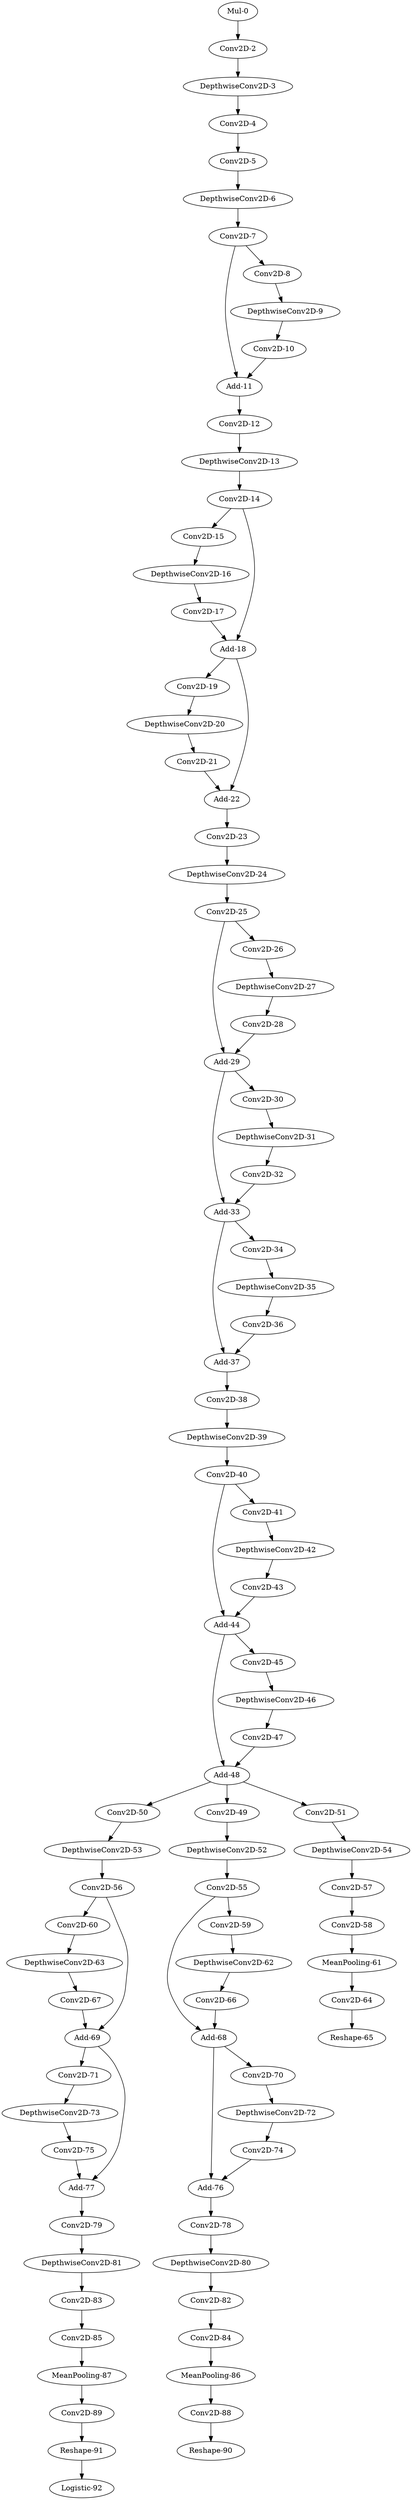 digraph G {
"Mul-0"->"Conv2D-2";
"Mul-0" [weight=0.132003];
"Conv2D-2"->"DepthwiseConv2D-3";
"Conv2D-2" [weight=0.660808];
"DepthwiseConv2D-3"->"Conv2D-4";
"DepthwiseConv2D-3" [weight=0.440417];
"Conv2D-4"->"Conv2D-5";
"Conv2D-4" [weight=0.237765];
"Conv2D-5"->"DepthwiseConv2D-6";
"Conv2D-5" [weight=0.981557];
"DepthwiseConv2D-6"->"Conv2D-7";
"DepthwiseConv2D-6" [weight=0.90178];
"Conv2D-7"->"Add-11";
"Conv2D-7"->"Conv2D-8";
"Conv2D-7" [weight=0.319386];
"Conv2D-8"->"DepthwiseConv2D-9";
"Conv2D-8" [weight=0.390973];
"DepthwiseConv2D-9"->"Conv2D-10";
"DepthwiseConv2D-9" [weight=0.895732];
"Conv2D-10"->"Add-11";
"Conv2D-10" [weight=0.50619];
"Add-11"->"Conv2D-12";
"Add-11" [weight=0.038785];
"Conv2D-12"->"DepthwiseConv2D-13";
"Conv2D-12" [weight=0.418593];
"DepthwiseConv2D-13"->"Conv2D-14";
"DepthwiseConv2D-13" [weight=0.246235];
"Conv2D-14"->"Conv2D-15";
"Conv2D-14"->"Add-18";
"Conv2D-14" [weight=0.109505];
"Conv2D-15"->"DepthwiseConv2D-16";
"Conv2D-15" [weight=0.105995];
"DepthwiseConv2D-16"->"Conv2D-17";
"DepthwiseConv2D-16" [weight=0.20849];
"Conv2D-17"->"Add-18";
"Conv2D-17" [weight=0.102543];
"Add-18"->"Conv2D-19";
"Add-18"->"Add-22";
"Add-18" [weight=0.0093];
"Conv2D-19"->"DepthwiseConv2D-20";
"Conv2D-19" [weight=0.110105];
"DepthwiseConv2D-20"->"Conv2D-21";
"DepthwiseConv2D-20" [weight=0.208578];
"Conv2D-21"->"Add-22";
"Conv2D-21" [weight=0.102928];
"Add-22"->"Conv2D-23";
"Add-22" [weight=0.008937];
"Conv2D-23"->"DepthwiseConv2D-24";
"Conv2D-23" [weight=0.109072];
"DepthwiseConv2D-24"->"Conv2D-25";
"DepthwiseConv2D-24" [weight=0.056425];
"Conv2D-25"->"Add-29";
"Conv2D-25"->"Conv2D-26";
"Conv2D-25" [weight=0.051878];
"Conv2D-26"->"DepthwiseConv2D-27";
"Conv2D-26" [weight=0.09755];
"DepthwiseConv2D-27"->"Conv2D-28";
"DepthwiseConv2D-27" [weight=0.101557];
"Conv2D-28"->"Add-29";
"Conv2D-28" [weight=0.093493];
"Add-29"->"Add-33";
"Add-29"->"Conv2D-30";
"Add-29" [weight=0.005513];
"Conv2D-30"->"DepthwiseConv2D-31";
"Conv2D-30" [weight=0.09772];
"DepthwiseConv2D-31"->"Conv2D-32";
"DepthwiseConv2D-31" [weight=0.09608];
"Conv2D-32"->"Add-33";
"Conv2D-32" [weight=0.091582];
"Add-33"->"Add-37";
"Add-33"->"Conv2D-34";
"Add-33" [weight=0.005518];
"Conv2D-34"->"DepthwiseConv2D-35";
"Conv2D-34" [weight=0.097513];
"DepthwiseConv2D-35"->"Conv2D-36";
"DepthwiseConv2D-35" [weight=0.09596];
"Conv2D-36"->"Add-37";
"Conv2D-36" [weight=0.09162];
"Add-37"->"Conv2D-38";
"Add-37" [weight=0.00547];
"Conv2D-38"->"DepthwiseConv2D-39";
"Conv2D-38" [weight=0.098203];
"DepthwiseConv2D-39"->"Conv2D-40";
"DepthwiseConv2D-39" [weight=0.095967];
"Conv2D-40"->"Add-44";
"Conv2D-40"->"Conv2D-41";
"Conv2D-40" [weight=0.127707];
"Conv2D-41"->"DepthwiseConv2D-42";
"Conv2D-41" [weight=0.201785];
"DepthwiseConv2D-42"->"Conv2D-43";
"DepthwiseConv2D-42" [weight=0.13691];
"Conv2D-43"->"Add-44";
"Conv2D-43" [weight=0.183053];
"Add-44"->"Add-48";
"Add-44"->"Conv2D-45";
"Add-44" [weight=0.007218];
"Conv2D-45"->"DepthwiseConv2D-46";
"Conv2D-45" [weight=0.202808];
"DepthwiseConv2D-46"->"Conv2D-47";
"DepthwiseConv2D-46" [weight=0.135902];
"Conv2D-47"->"Add-48";
"Conv2D-47" [weight=0.18155];
"Add-48"->"Conv2D-50";
"Add-48"->"Conv2D-49";
"Add-48"->"Conv2D-51";
"Add-48" [weight=0.006345];
"Conv2D-51"->"DepthwiseConv2D-54";
"Conv2D-51" [weight=0.201672];
"DepthwiseConv2D-54"->"Conv2D-57";
"DepthwiseConv2D-54" [weight=0.053587];
"Conv2D-57"->"Conv2D-58";
"Conv2D-57" [weight=0.123085];
"Conv2D-58"->"MeanPooling-61";
"Conv2D-58" [weight=0.092053];
"MeanPooling-61"->"Conv2D-64";
"MeanPooling-61" [weight=0.037312];
"Conv2D-64"->"Reshape-65";
"Conv2D-64" [weight=0.012618];
"Reshape-65" [weight=0.000955];
"Conv2D-50"->"DepthwiseConv2D-53";
"Conv2D-50" [weight=0.199424];
"DepthwiseConv2D-53"->"Conv2D-56";
"DepthwiseConv2D-53" [weight=0.04987];
"Conv2D-56"->"Conv2D-60";
"Conv2D-56"->"Add-69";
"Conv2D-56" [weight=0.094175];
"Conv2D-60"->"DepthwiseConv2D-63";
"Conv2D-60" [weight=0.14937];
"DepthwiseConv2D-63"->"Conv2D-67";
"DepthwiseConv2D-63" [weight=0.06183];
"Conv2D-67"->"Add-69";
"Conv2D-67" [weight=0.155567];
"Add-69"->"Conv2D-71";
"Add-69"->"Add-77";
"Add-69" [weight=0.006303];
"Conv2D-71"->"DepthwiseConv2D-73";
"Conv2D-71" [weight=0.147838];
"DepthwiseConv2D-73"->"Conv2D-75";
"DepthwiseConv2D-73" [weight=0.059423];
"Conv2D-75"->"Add-77";
"Conv2D-75" [weight=0.152397];
"Add-77"->"Conv2D-79";
"Add-77" [weight=0.005067];
"Conv2D-79"->"DepthwiseConv2D-81";
"Conv2D-79" [weight=0.14695];
"DepthwiseConv2D-81"->"Conv2D-83";
"DepthwiseConv2D-81" [weight=0.058208];
"Conv2D-83"->"Conv2D-85";
"Conv2D-83" [weight=0.293333];
"Conv2D-85"->"MeanPooling-87";
"Conv2D-85" [weight=0.483045];
"MeanPooling-87"->"Conv2D-89";
"MeanPooling-87" [weight=0.089673];
"Conv2D-89"->"Reshape-91";
"Conv2D-89" [weight=0.054558];
"Reshape-91"->"Logistic-92";
"Reshape-91" [weight=0.00118];
"Logistic-92" [weight=0.002155];
"Conv2D-49"->"DepthwiseConv2D-52";
"Conv2D-49" [weight=0.200435];
"DepthwiseConv2D-52"->"Conv2D-55";
"DepthwiseConv2D-52" [weight=0.048263];
"Conv2D-55"->"Add-68";
"Conv2D-55"->"Conv2D-59";
"Conv2D-55" [weight=0.095125];
"Conv2D-59"->"DepthwiseConv2D-62";
"Conv2D-59" [weight=0.149827];
"DepthwiseConv2D-62"->"Conv2D-66";
"DepthwiseConv2D-62" [weight=0.058568];
"Conv2D-66"->"Add-68";
"Conv2D-66" [weight=0.152135];
"Add-68"->"Add-76";
"Add-68"->"Conv2D-70";
"Add-68" [weight=0.005082];
"Conv2D-70"->"DepthwiseConv2D-72";
"Conv2D-70" [weight=0.145918];
"DepthwiseConv2D-72"->"Conv2D-74";
"DepthwiseConv2D-72" [weight=0.058398];
"Conv2D-74"->"Add-76";
"Conv2D-74" [weight=0.153352];
"Add-76"->"Conv2D-78";
"Add-76" [weight=0.004962];
"Conv2D-78"->"DepthwiseConv2D-80";
"Conv2D-78" [weight=0.14578];
"DepthwiseConv2D-80"->"Conv2D-82";
"DepthwiseConv2D-80" [weight=0.05833];
"Conv2D-82"->"Conv2D-84";
"Conv2D-82" [weight=0.288936];
"Conv2D-84"->"MeanPooling-86";
"Conv2D-84" [weight=0.486933];
"MeanPooling-86"->"Conv2D-88";
"MeanPooling-86" [weight=0.061735];
"Conv2D-88"->"Reshape-90";
"Conv2D-88" [weight=0.193728];
"Reshape-90" [weight=0.00086];
}